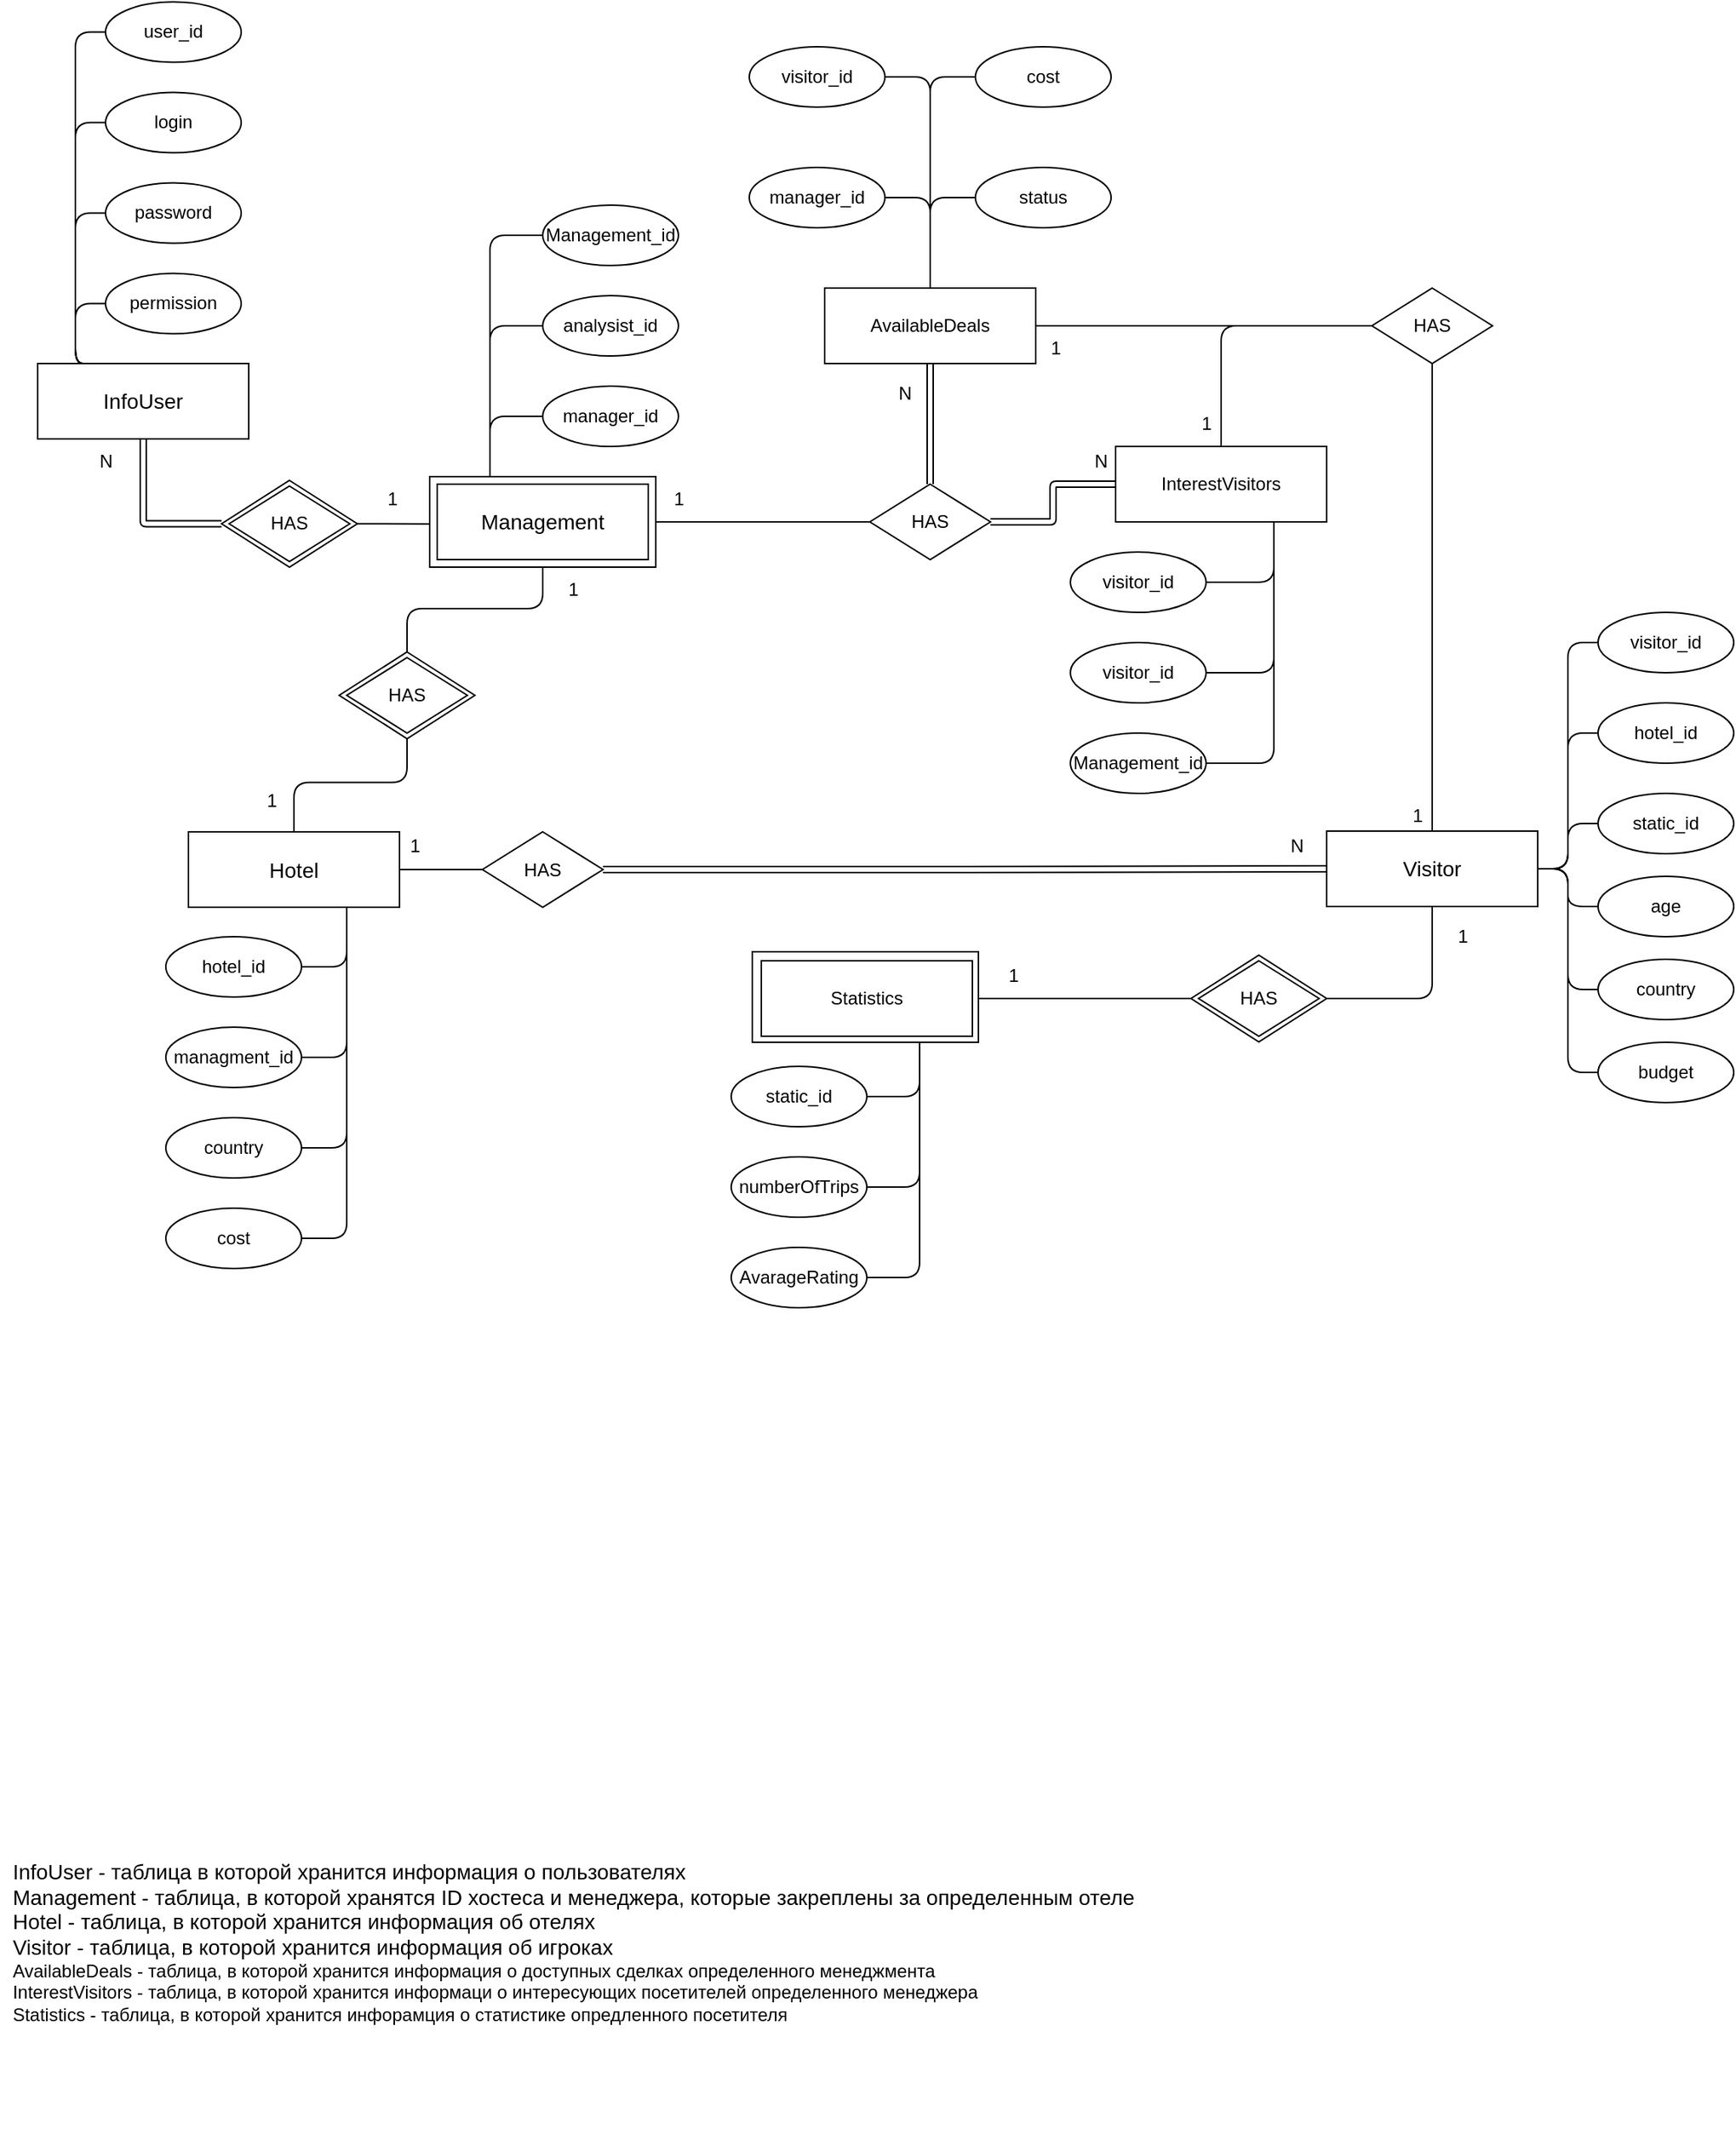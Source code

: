 <mxfile version="13.9.9" type="device" pages="2"><diagram id="fz-oOTsts4ImPs4ggeBc" name="er"><mxGraphModel dx="425" dy="853" grid="0" gridSize="10" guides="1" tooltips="1" connect="1" arrows="1" fold="1" page="1" pageScale="1" pageWidth="1654" pageHeight="2336" math="0" shadow="0"><root><mxCell id="32mgtqYzOVRt3igzdHTq-0"/><mxCell id="32mgtqYzOVRt3igzdHTq-1" parent="32mgtqYzOVRt3igzdHTq-0"/><mxCell id="32mgtqYzOVRt3igzdHTq-15" style="edgeStyle=orthogonalEdgeStyle;orthogonalLoop=1;jettySize=auto;html=1;exitX=0.25;exitY=0;exitDx=0;exitDy=0;entryX=0;entryY=0.5;entryDx=0;entryDy=0;endArrow=none;endFill=0;" parent="32mgtqYzOVRt3igzdHTq-1" source="32mgtqYzOVRt3igzdHTq-2" target="32mgtqYzOVRt3igzdHTq-11" edge="1"><mxGeometry relative="1" as="geometry"><Array as="points"><mxPoint x="140" y="250.25"/><mxPoint x="140" y="30.25"/></Array></mxGeometry></mxCell><mxCell id="32mgtqYzOVRt3igzdHTq-16" style="edgeStyle=orthogonalEdgeStyle;orthogonalLoop=1;jettySize=auto;html=1;exitX=0.25;exitY=0;exitDx=0;exitDy=0;entryX=0;entryY=0.5;entryDx=0;entryDy=0;endArrow=none;endFill=0;" parent="32mgtqYzOVRt3igzdHTq-1" source="32mgtqYzOVRt3igzdHTq-2" target="32mgtqYzOVRt3igzdHTq-12" edge="1"><mxGeometry relative="1" as="geometry"><Array as="points"><mxPoint x="140" y="250.25"/><mxPoint x="140" y="90.25"/></Array></mxGeometry></mxCell><mxCell id="32mgtqYzOVRt3igzdHTq-17" style="edgeStyle=orthogonalEdgeStyle;orthogonalLoop=1;jettySize=auto;html=1;exitX=0.25;exitY=0;exitDx=0;exitDy=0;entryX=0;entryY=0.5;entryDx=0;entryDy=0;endArrow=none;endFill=0;" parent="32mgtqYzOVRt3igzdHTq-1" source="32mgtqYzOVRt3igzdHTq-2" target="32mgtqYzOVRt3igzdHTq-14" edge="1"><mxGeometry relative="1" as="geometry"><Array as="points"><mxPoint x="140" y="250.25"/><mxPoint x="140" y="150.25"/></Array></mxGeometry></mxCell><mxCell id="32mgtqYzOVRt3igzdHTq-18" style="edgeStyle=orthogonalEdgeStyle;orthogonalLoop=1;jettySize=auto;html=1;exitX=0.25;exitY=0;exitDx=0;exitDy=0;entryX=0;entryY=0.5;entryDx=0;entryDy=0;endArrow=none;endFill=0;" parent="32mgtqYzOVRt3igzdHTq-1" source="32mgtqYzOVRt3igzdHTq-2" target="32mgtqYzOVRt3igzdHTq-13" edge="1"><mxGeometry relative="1" as="geometry"><Array as="points"><mxPoint x="140" y="250.25"/><mxPoint x="140" y="210.25"/></Array></mxGeometry></mxCell><mxCell id="32mgtqYzOVRt3igzdHTq-2" value="&lt;font style=&quot;font-size: 14px&quot;&gt;InfoUser&lt;/font&gt;" style="whiteSpace=wrap;html=1;" parent="32mgtqYzOVRt3igzdHTq-1" vertex="1"><mxGeometry x="115" y="250" width="140" height="50" as="geometry"/></mxCell><mxCell id="32mgtqYzOVRt3igzdHTq-37" style="edgeStyle=orthogonalEdgeStyle;orthogonalLoop=1;jettySize=auto;html=1;exitX=0.25;exitY=0;exitDx=0;exitDy=0;entryX=0;entryY=0.5;entryDx=0;entryDy=0;endArrow=none;endFill=0;" parent="32mgtqYzOVRt3igzdHTq-1" source="32mgtqYzOVRt3igzdHTq-4" target="32mgtqYzOVRt3igzdHTq-19" edge="1"><mxGeometry relative="1" as="geometry"/></mxCell><mxCell id="32mgtqYzOVRt3igzdHTq-38" style="edgeStyle=orthogonalEdgeStyle;orthogonalLoop=1;jettySize=auto;html=1;exitX=0.25;exitY=0;exitDx=0;exitDy=0;entryX=0;entryY=0.5;entryDx=0;entryDy=0;endArrow=none;endFill=0;" parent="32mgtqYzOVRt3igzdHTq-1" source="32mgtqYzOVRt3igzdHTq-4" target="32mgtqYzOVRt3igzdHTq-20" edge="1"><mxGeometry relative="1" as="geometry"/></mxCell><mxCell id="32mgtqYzOVRt3igzdHTq-39" style="edgeStyle=orthogonalEdgeStyle;orthogonalLoop=1;jettySize=auto;html=1;exitX=0.25;exitY=0;exitDx=0;exitDy=0;entryX=0;entryY=0.5;entryDx=0;entryDy=0;endArrow=none;endFill=0;" parent="32mgtqYzOVRt3igzdHTq-1" source="32mgtqYzOVRt3igzdHTq-4" target="32mgtqYzOVRt3igzdHTq-21" edge="1"><mxGeometry relative="1" as="geometry"/></mxCell><mxCell id="32mgtqYzOVRt3igzdHTq-79" style="edgeStyle=orthogonalEdgeStyle;orthogonalLoop=1;jettySize=auto;html=1;exitX=1;exitY=0.5;exitDx=0;exitDy=0;entryX=0;entryY=0.5;entryDx=0;entryDy=0;endArrow=none;endFill=0;" parent="32mgtqYzOVRt3igzdHTq-1" source="32mgtqYzOVRt3igzdHTq-4" target="32mgtqYzOVRt3igzdHTq-75" edge="1"><mxGeometry relative="1" as="geometry"/></mxCell><mxCell id="32mgtqYzOVRt3igzdHTq-85" style="edgeStyle=orthogonalEdgeStyle;orthogonalLoop=1;jettySize=auto;html=1;exitX=0.5;exitY=1;exitDx=0;exitDy=0;entryX=0.5;entryY=0;entryDx=0;entryDy=0;endArrow=none;endFill=0;" parent="32mgtqYzOVRt3igzdHTq-1" source="32mgtqYzOVRt3igzdHTq-4" target="32mgtqYzOVRt3igzdHTq-67" edge="1"><mxGeometry relative="1" as="geometry"/></mxCell><mxCell id="32mgtqYzOVRt3igzdHTq-44" style="edgeStyle=orthogonalEdgeStyle;orthogonalLoop=1;jettySize=auto;html=1;exitX=0.75;exitY=1;exitDx=0;exitDy=0;entryX=1;entryY=0.5;entryDx=0;entryDy=0;endArrow=none;endFill=0;" parent="32mgtqYzOVRt3igzdHTq-1" source="32mgtqYzOVRt3igzdHTq-5" target="32mgtqYzOVRt3igzdHTq-40" edge="1"><mxGeometry relative="1" as="geometry"/></mxCell><mxCell id="32mgtqYzOVRt3igzdHTq-45" style="edgeStyle=orthogonalEdgeStyle;orthogonalLoop=1;jettySize=auto;html=1;exitX=0.75;exitY=1;exitDx=0;exitDy=0;entryX=1;entryY=0.5;entryDx=0;entryDy=0;endArrow=none;endFill=0;" parent="32mgtqYzOVRt3igzdHTq-1" source="32mgtqYzOVRt3igzdHTq-5" target="32mgtqYzOVRt3igzdHTq-43" edge="1"><mxGeometry relative="1" as="geometry"/></mxCell><mxCell id="32mgtqYzOVRt3igzdHTq-46" style="edgeStyle=orthogonalEdgeStyle;orthogonalLoop=1;jettySize=auto;html=1;exitX=0.75;exitY=1;exitDx=0;exitDy=0;entryX=1;entryY=0.5;entryDx=0;entryDy=0;endArrow=none;endFill=0;" parent="32mgtqYzOVRt3igzdHTq-1" source="32mgtqYzOVRt3igzdHTq-5" target="32mgtqYzOVRt3igzdHTq-42" edge="1"><mxGeometry relative="1" as="geometry"/></mxCell><mxCell id="32mgtqYzOVRt3igzdHTq-47" style="edgeStyle=orthogonalEdgeStyle;orthogonalLoop=1;jettySize=auto;html=1;exitX=0.75;exitY=1;exitDx=0;exitDy=0;entryX=1;entryY=0.5;entryDx=0;entryDy=0;endArrow=none;endFill=0;" parent="32mgtqYzOVRt3igzdHTq-1" source="32mgtqYzOVRt3igzdHTq-5" target="32mgtqYzOVRt3igzdHTq-41" edge="1"><mxGeometry relative="1" as="geometry"/></mxCell><mxCell id="32mgtqYzOVRt3igzdHTq-87" style="edgeStyle=orthogonalEdgeStyle;orthogonalLoop=1;jettySize=auto;html=1;exitX=1;exitY=0.5;exitDx=0;exitDy=0;entryX=0;entryY=0.5;entryDx=0;entryDy=0;endArrow=none;endFill=0;" parent="32mgtqYzOVRt3igzdHTq-1" source="32mgtqYzOVRt3igzdHTq-5" target="32mgtqYzOVRt3igzdHTq-68" edge="1"><mxGeometry relative="1" as="geometry"/></mxCell><mxCell id="32mgtqYzOVRt3igzdHTq-5" value="&lt;span style=&quot;font-size: 14px&quot;&gt;Hotel&lt;br&gt;&lt;/span&gt;" style="whiteSpace=wrap;html=1;" parent="32mgtqYzOVRt3igzdHTq-1" vertex="1"><mxGeometry x="215" y="560.5" width="140" height="50" as="geometry"/></mxCell><mxCell id="32mgtqYzOVRt3igzdHTq-58" style="edgeStyle=orthogonalEdgeStyle;orthogonalLoop=1;jettySize=auto;html=1;exitX=1;exitY=0.5;exitDx=0;exitDy=0;entryX=0;entryY=0.5;entryDx=0;entryDy=0;endArrow=none;endFill=0;" parent="32mgtqYzOVRt3igzdHTq-1" source="32mgtqYzOVRt3igzdHTq-6" target="32mgtqYzOVRt3igzdHTq-52" edge="1"><mxGeometry relative="1" as="geometry"/></mxCell><mxCell id="32mgtqYzOVRt3igzdHTq-60" style="edgeStyle=orthogonalEdgeStyle;orthogonalLoop=1;jettySize=auto;html=1;exitX=1;exitY=0.5;exitDx=0;exitDy=0;entryX=0;entryY=0.5;entryDx=0;entryDy=0;endArrow=none;endFill=0;" parent="32mgtqYzOVRt3igzdHTq-1" source="32mgtqYzOVRt3igzdHTq-6" target="32mgtqYzOVRt3igzdHTq-57" edge="1"><mxGeometry relative="1" as="geometry"/></mxCell><mxCell id="32mgtqYzOVRt3igzdHTq-61" style="edgeStyle=orthogonalEdgeStyle;orthogonalLoop=1;jettySize=auto;html=1;exitX=1;exitY=0.5;exitDx=0;exitDy=0;entryX=0;entryY=0.5;entryDx=0;entryDy=0;endArrow=none;endFill=0;" parent="32mgtqYzOVRt3igzdHTq-1" source="32mgtqYzOVRt3igzdHTq-6" target="32mgtqYzOVRt3igzdHTq-56" edge="1"><mxGeometry relative="1" as="geometry"/></mxCell><mxCell id="32mgtqYzOVRt3igzdHTq-62" style="edgeStyle=orthogonalEdgeStyle;orthogonalLoop=1;jettySize=auto;html=1;exitX=1;exitY=0.5;exitDx=0;exitDy=0;entryX=0;entryY=0.5;entryDx=0;entryDy=0;endArrow=none;endFill=0;" parent="32mgtqYzOVRt3igzdHTq-1" source="32mgtqYzOVRt3igzdHTq-6" target="32mgtqYzOVRt3igzdHTq-55" edge="1"><mxGeometry relative="1" as="geometry"/></mxCell><mxCell id="32mgtqYzOVRt3igzdHTq-63" style="edgeStyle=orthogonalEdgeStyle;orthogonalLoop=1;jettySize=auto;html=1;exitX=1;exitY=0.5;exitDx=0;exitDy=0;entryX=0;entryY=0.5;entryDx=0;entryDy=0;endArrow=none;endFill=0;" parent="32mgtqYzOVRt3igzdHTq-1" source="32mgtqYzOVRt3igzdHTq-6" target="32mgtqYzOVRt3igzdHTq-54" edge="1"><mxGeometry relative="1" as="geometry"/></mxCell><mxCell id="32mgtqYzOVRt3igzdHTq-64" style="edgeStyle=orthogonalEdgeStyle;orthogonalLoop=1;jettySize=auto;html=1;exitX=1;exitY=0.5;exitDx=0;exitDy=0;entryX=0;entryY=0.5;entryDx=0;entryDy=0;endArrow=none;endFill=0;" parent="32mgtqYzOVRt3igzdHTq-1" source="32mgtqYzOVRt3igzdHTq-6" target="32mgtqYzOVRt3igzdHTq-53" edge="1"><mxGeometry relative="1" as="geometry"/></mxCell><mxCell id="32mgtqYzOVRt3igzdHTq-6" value="&lt;span style=&quot;font-size: 14px&quot;&gt;Visitor&lt;/span&gt;" style="whiteSpace=wrap;html=1;" parent="32mgtqYzOVRt3igzdHTq-1" vertex="1"><mxGeometry x="970" y="560" width="140" height="50" as="geometry"/></mxCell><mxCell id="32mgtqYzOVRt3igzdHTq-26" style="edgeStyle=orthogonalEdgeStyle;orthogonalLoop=1;jettySize=auto;html=1;exitX=0.5;exitY=0;exitDx=0;exitDy=0;entryX=0;entryY=0.5;entryDx=0;entryDy=0;endArrow=none;endFill=0;" parent="32mgtqYzOVRt3igzdHTq-1" source="32mgtqYzOVRt3igzdHTq-7" target="32mgtqYzOVRt3igzdHTq-22" edge="1"><mxGeometry relative="1" as="geometry"/></mxCell><mxCell id="32mgtqYzOVRt3igzdHTq-27" style="edgeStyle=orthogonalEdgeStyle;orthogonalLoop=1;jettySize=auto;html=1;exitX=0.5;exitY=0;exitDx=0;exitDy=0;entryX=1;entryY=0.5;entryDx=0;entryDy=0;endArrow=none;endFill=0;" parent="32mgtqYzOVRt3igzdHTq-1" source="32mgtqYzOVRt3igzdHTq-7" target="32mgtqYzOVRt3igzdHTq-23" edge="1"><mxGeometry relative="1" as="geometry"/></mxCell><mxCell id="32mgtqYzOVRt3igzdHTq-28" style="edgeStyle=orthogonalEdgeStyle;orthogonalLoop=1;jettySize=auto;html=1;exitX=0.5;exitY=0;exitDx=0;exitDy=0;entryX=0;entryY=0.5;entryDx=0;entryDy=0;endArrow=none;endFill=0;" parent="32mgtqYzOVRt3igzdHTq-1" source="32mgtqYzOVRt3igzdHTq-7" target="32mgtqYzOVRt3igzdHTq-25" edge="1"><mxGeometry relative="1" as="geometry"/></mxCell><mxCell id="32mgtqYzOVRt3igzdHTq-29" style="edgeStyle=orthogonalEdgeStyle;orthogonalLoop=1;jettySize=auto;html=1;exitX=0.5;exitY=0;exitDx=0;exitDy=0;entryX=1;entryY=0.5;entryDx=0;entryDy=0;endArrow=none;endFill=0;" parent="32mgtqYzOVRt3igzdHTq-1" source="32mgtqYzOVRt3igzdHTq-7" target="32mgtqYzOVRt3igzdHTq-24" edge="1"><mxGeometry relative="1" as="geometry"/></mxCell><mxCell id="32mgtqYzOVRt3igzdHTq-93" style="edgeStyle=orthogonalEdgeStyle;orthogonalLoop=1;jettySize=auto;html=1;exitX=1;exitY=0.5;exitDx=0;exitDy=0;endArrow=none;endFill=0;" parent="32mgtqYzOVRt3igzdHTq-1" source="32mgtqYzOVRt3igzdHTq-7" target="32mgtqYzOVRt3igzdHTq-74" edge="1"><mxGeometry relative="1" as="geometry"/></mxCell><mxCell id="32mgtqYzOVRt3igzdHTq-7" value="AvailableDeals" style="whiteSpace=wrap;html=1;" parent="32mgtqYzOVRt3igzdHTq-1" vertex="1"><mxGeometry x="637" y="200" width="140" height="50" as="geometry"/></mxCell><mxCell id="32mgtqYzOVRt3igzdHTq-34" style="edgeStyle=orthogonalEdgeStyle;orthogonalLoop=1;jettySize=auto;html=1;exitX=0.75;exitY=1;exitDx=0;exitDy=0;entryX=1;entryY=0.5;entryDx=0;entryDy=0;endArrow=none;endFill=0;" parent="32mgtqYzOVRt3igzdHTq-1" source="32mgtqYzOVRt3igzdHTq-8" target="32mgtqYzOVRt3igzdHTq-30" edge="1"><mxGeometry relative="1" as="geometry"/></mxCell><mxCell id="32mgtqYzOVRt3igzdHTq-35" style="edgeStyle=orthogonalEdgeStyle;orthogonalLoop=1;jettySize=auto;html=1;exitX=0.75;exitY=1;exitDx=0;exitDy=0;entryX=1;entryY=0.5;entryDx=0;entryDy=0;endArrow=none;endFill=0;" parent="32mgtqYzOVRt3igzdHTq-1" source="32mgtqYzOVRt3igzdHTq-8" target="32mgtqYzOVRt3igzdHTq-31" edge="1"><mxGeometry relative="1" as="geometry"/></mxCell><mxCell id="32mgtqYzOVRt3igzdHTq-36" style="edgeStyle=orthogonalEdgeStyle;orthogonalLoop=1;jettySize=auto;html=1;exitX=0.75;exitY=1;exitDx=0;exitDy=0;entryX=1;entryY=0.5;entryDx=0;entryDy=0;endArrow=none;endFill=0;" parent="32mgtqYzOVRt3igzdHTq-1" source="32mgtqYzOVRt3igzdHTq-8" target="32mgtqYzOVRt3igzdHTq-33" edge="1"><mxGeometry relative="1" as="geometry"/></mxCell><mxCell id="32mgtqYzOVRt3igzdHTq-8" value="InterestVisitors" style="whiteSpace=wrap;html=1;" parent="32mgtqYzOVRt3igzdHTq-1" vertex="1"><mxGeometry x="830" y="305" width="140" height="50" as="geometry"/></mxCell><mxCell id="32mgtqYzOVRt3igzdHTq-70" style="edgeStyle=orthogonalEdgeStyle;orthogonalLoop=1;jettySize=auto;html=1;exitX=0.75;exitY=1;exitDx=0;exitDy=0;entryX=1;entryY=0.5;entryDx=0;entryDy=0;endArrow=none;endFill=0;" parent="32mgtqYzOVRt3igzdHTq-1" source="32mgtqYzOVRt3igzdHTq-9" target="32mgtqYzOVRt3igzdHTq-48" edge="1"><mxGeometry relative="1" as="geometry"/></mxCell><mxCell id="32mgtqYzOVRt3igzdHTq-71" style="edgeStyle=orthogonalEdgeStyle;orthogonalLoop=1;jettySize=auto;html=1;exitX=0.75;exitY=1;exitDx=0;exitDy=0;entryX=1;entryY=0.5;entryDx=0;entryDy=0;endArrow=none;endFill=0;" parent="32mgtqYzOVRt3igzdHTq-1" source="32mgtqYzOVRt3igzdHTq-9" target="32mgtqYzOVRt3igzdHTq-50" edge="1"><mxGeometry relative="1" as="geometry"/></mxCell><mxCell id="32mgtqYzOVRt3igzdHTq-72" style="edgeStyle=orthogonalEdgeStyle;orthogonalLoop=1;jettySize=auto;html=1;exitX=0.75;exitY=1;exitDx=0;exitDy=0;entryX=1;entryY=0.5;entryDx=0;entryDy=0;endArrow=none;endFill=0;" parent="32mgtqYzOVRt3igzdHTq-1" source="32mgtqYzOVRt3igzdHTq-9" target="32mgtqYzOVRt3igzdHTq-49" edge="1"><mxGeometry relative="1" as="geometry"/></mxCell><mxCell id="32mgtqYzOVRt3igzdHTq-90" style="edgeStyle=orthogonalEdgeStyle;orthogonalLoop=1;jettySize=auto;html=1;exitX=1;exitY=0.5;exitDx=0;exitDy=0;entryX=0;entryY=0.5;entryDx=0;entryDy=0;endArrow=none;endFill=0;" parent="32mgtqYzOVRt3igzdHTq-1" source="32mgtqYzOVRt3igzdHTq-9" target="32mgtqYzOVRt3igzdHTq-73" edge="1"><mxGeometry relative="1" as="geometry"/></mxCell><mxCell id="32mgtqYzOVRt3igzdHTq-10" value="&lt;div style=&quot;text-align: left&quot;&gt;&lt;span style=&quot;font-size: 14px&quot;&gt;InfoUser - таблица в которой хранится информация о пользователях&lt;/span&gt;&lt;/div&gt;&lt;span style=&quot;font-size: 14px&quot;&gt;&lt;div style=&quot;text-align: left&quot;&gt;&lt;span&gt;Management - таблица, в которой хранятся ID хостеса и менеджера, которые закреплены за определенным отеле&lt;/span&gt;&lt;/div&gt;&lt;/span&gt;&lt;span style=&quot;font-size: 14px&quot;&gt;&lt;div style=&quot;text-align: left&quot;&gt;&lt;span&gt;Hotel - таблица, в которой хранится информация об отелях&lt;/span&gt;&lt;/div&gt;&lt;/span&gt;&lt;span style=&quot;font-size: 14px&quot;&gt;&lt;div style=&quot;text-align: left&quot;&gt;&lt;span&gt;Visitor - таблица, в которой хранится информация об игроках&lt;/span&gt;&lt;/div&gt;&lt;/span&gt;&lt;span&gt;&lt;div style=&quot;text-align: left&quot;&gt;&lt;span&gt;AvailableDeals - таблица, в которой хранится информация о доступных сделках определенного менеджмента&lt;/span&gt;&lt;/div&gt;&lt;/span&gt;&lt;span&gt;&lt;div style=&quot;text-align: left&quot;&gt;&lt;span&gt;InterestVisitors - таблица, в которой хранится информаци о интересующих посетителей определенного менеджера&lt;/span&gt;&lt;/div&gt;&lt;/span&gt;&lt;span&gt;&lt;div style=&quot;text-align: left&quot;&gt;&lt;span&gt;Statistics - таблица, в которой хранится инфорамция о статистике опредленного посетителя&lt;/span&gt;&lt;/div&gt;&lt;/span&gt;&lt;span style=&quot;font-size: 14px&quot;&gt;&lt;br&gt;&lt;br&gt;&lt;br&gt;&lt;br&gt;&lt;/span&gt;" style="text;html=1;align=center;verticalAlign=middle;resizable=0;points=[];autosize=1;" parent="32mgtqYzOVRt3igzdHTq-1" vertex="1"><mxGeometry x="90" y="1250" width="760" height="160" as="geometry"/></mxCell><mxCell id="32mgtqYzOVRt3igzdHTq-11" value="user_id" style="ellipse;whiteSpace=wrap;html=1;" parent="32mgtqYzOVRt3igzdHTq-1" vertex="1"><mxGeometry x="160" y="10.25" width="90" height="40" as="geometry"/></mxCell><mxCell id="32mgtqYzOVRt3igzdHTq-12" value="login" style="ellipse;whiteSpace=wrap;html=1;" parent="32mgtqYzOVRt3igzdHTq-1" vertex="1"><mxGeometry x="160" y="70.25" width="90" height="40" as="geometry"/></mxCell><mxCell id="32mgtqYzOVRt3igzdHTq-13" value="permission" style="ellipse;whiteSpace=wrap;html=1;" parent="32mgtqYzOVRt3igzdHTq-1" vertex="1"><mxGeometry x="160" y="190.25" width="90" height="40" as="geometry"/></mxCell><mxCell id="32mgtqYzOVRt3igzdHTq-14" value="password" style="ellipse;whiteSpace=wrap;html=1;" parent="32mgtqYzOVRt3igzdHTq-1" vertex="1"><mxGeometry x="160" y="130.25" width="90" height="40" as="geometry"/></mxCell><mxCell id="32mgtqYzOVRt3igzdHTq-19" value="&lt;font style=&quot;font-size: 12px&quot;&gt;Management_id&lt;/font&gt;" style="ellipse;whiteSpace=wrap;html=1;" parent="32mgtqYzOVRt3igzdHTq-1" vertex="1"><mxGeometry x="450" y="145" width="90" height="40" as="geometry"/></mxCell><mxCell id="32mgtqYzOVRt3igzdHTq-20" value="analysist_id" style="ellipse;whiteSpace=wrap;html=1;" parent="32mgtqYzOVRt3igzdHTq-1" vertex="1"><mxGeometry x="450" y="205" width="90" height="40" as="geometry"/></mxCell><mxCell id="32mgtqYzOVRt3igzdHTq-21" value="manager_id" style="ellipse;whiteSpace=wrap;html=1;" parent="32mgtqYzOVRt3igzdHTq-1" vertex="1"><mxGeometry x="450" y="265" width="90" height="40" as="geometry"/></mxCell><mxCell id="32mgtqYzOVRt3igzdHTq-22" value="&lt;font style=&quot;font-size: 12px&quot;&gt;cost&lt;/font&gt;" style="ellipse;whiteSpace=wrap;html=1;" parent="32mgtqYzOVRt3igzdHTq-1" vertex="1"><mxGeometry x="737" y="40" width="90" height="40" as="geometry"/></mxCell><mxCell id="32mgtqYzOVRt3igzdHTq-23" value="&lt;font style=&quot;font-size: 12px&quot;&gt;visitor_id&lt;/font&gt;" style="ellipse;whiteSpace=wrap;html=1;" parent="32mgtqYzOVRt3igzdHTq-1" vertex="1"><mxGeometry x="587" y="40" width="90" height="40" as="geometry"/></mxCell><mxCell id="32mgtqYzOVRt3igzdHTq-24" value="&lt;font style=&quot;font-size: 12px&quot;&gt;manager_id&lt;/font&gt;" style="ellipse;whiteSpace=wrap;html=1;" parent="32mgtqYzOVRt3igzdHTq-1" vertex="1"><mxGeometry x="587" y="120" width="90" height="40" as="geometry"/></mxCell><mxCell id="32mgtqYzOVRt3igzdHTq-25" value="&lt;font style=&quot;font-size: 12px&quot;&gt;status&lt;/font&gt;" style="ellipse;whiteSpace=wrap;html=1;" parent="32mgtqYzOVRt3igzdHTq-1" vertex="1"><mxGeometry x="737" y="120" width="90" height="40" as="geometry"/></mxCell><mxCell id="32mgtqYzOVRt3igzdHTq-30" value="&lt;font style=&quot;font-size: 12px&quot;&gt;visitor_id&lt;/font&gt;" style="ellipse;whiteSpace=wrap;html=1;" parent="32mgtqYzOVRt3igzdHTq-1" vertex="1"><mxGeometry x="800" y="375" width="90" height="40" as="geometry"/></mxCell><mxCell id="32mgtqYzOVRt3igzdHTq-31" value="&lt;font style=&quot;font-size: 12px&quot;&gt;visitor_id&lt;/font&gt;" style="ellipse;whiteSpace=wrap;html=1;" parent="32mgtqYzOVRt3igzdHTq-1" vertex="1"><mxGeometry x="800" y="435" width="90" height="40" as="geometry"/></mxCell><mxCell id="32mgtqYzOVRt3igzdHTq-33" value="&lt;font style=&quot;font-size: 12px&quot;&gt;Management_id&lt;/font&gt;" style="ellipse;whiteSpace=wrap;html=1;" parent="32mgtqYzOVRt3igzdHTq-1" vertex="1"><mxGeometry x="800" y="495" width="90" height="40" as="geometry"/></mxCell><mxCell id="32mgtqYzOVRt3igzdHTq-40" value="&lt;font style=&quot;font-size: 12px&quot;&gt;hotel_id&lt;/font&gt;" style="ellipse;whiteSpace=wrap;html=1;" parent="32mgtqYzOVRt3igzdHTq-1" vertex="1"><mxGeometry x="200" y="630" width="90" height="40" as="geometry"/></mxCell><mxCell id="32mgtqYzOVRt3igzdHTq-41" value="&lt;font style=&quot;font-size: 12px&quot;&gt;managment_id&lt;/font&gt;" style="ellipse;whiteSpace=wrap;html=1;" parent="32mgtqYzOVRt3igzdHTq-1" vertex="1"><mxGeometry x="200" y="690" width="90" height="40" as="geometry"/></mxCell><mxCell id="32mgtqYzOVRt3igzdHTq-42" value="&lt;font style=&quot;font-size: 12px&quot;&gt;country&lt;/font&gt;" style="ellipse;whiteSpace=wrap;html=1;" parent="32mgtqYzOVRt3igzdHTq-1" vertex="1"><mxGeometry x="200" y="750" width="90" height="40" as="geometry"/></mxCell><mxCell id="32mgtqYzOVRt3igzdHTq-43" value="cost" style="ellipse;whiteSpace=wrap;html=1;" parent="32mgtqYzOVRt3igzdHTq-1" vertex="1"><mxGeometry x="200" y="810" width="90" height="40" as="geometry"/></mxCell><mxCell id="32mgtqYzOVRt3igzdHTq-48" value="&lt;font style=&quot;font-size: 12px&quot;&gt;static_id&lt;/font&gt;" style="ellipse;whiteSpace=wrap;html=1;" parent="32mgtqYzOVRt3igzdHTq-1" vertex="1"><mxGeometry x="575" y="716" width="90" height="40" as="geometry"/></mxCell><mxCell id="32mgtqYzOVRt3igzdHTq-49" value="&lt;font style=&quot;font-size: 12px&quot;&gt;numberOfTrips&lt;/font&gt;" style="ellipse;whiteSpace=wrap;html=1;" parent="32mgtqYzOVRt3igzdHTq-1" vertex="1"><mxGeometry x="575" y="776" width="90" height="40" as="geometry"/></mxCell><mxCell id="32mgtqYzOVRt3igzdHTq-50" value="&lt;font style=&quot;font-size: 12px&quot;&gt;AvarageRating&lt;/font&gt;" style="ellipse;whiteSpace=wrap;html=1;" parent="32mgtqYzOVRt3igzdHTq-1" vertex="1"><mxGeometry x="575" y="836" width="90" height="40" as="geometry"/></mxCell><mxCell id="32mgtqYzOVRt3igzdHTq-52" value="&lt;font style=&quot;font-size: 12px&quot;&gt;visitor_id&lt;/font&gt;" style="ellipse;whiteSpace=wrap;html=1;" parent="32mgtqYzOVRt3igzdHTq-1" vertex="1"><mxGeometry x="1150" y="415" width="90" height="40" as="geometry"/></mxCell><mxCell id="32mgtqYzOVRt3igzdHTq-53" value="&lt;font style=&quot;font-size: 12px&quot;&gt;hotel_id&lt;/font&gt;" style="ellipse;whiteSpace=wrap;html=1;" parent="32mgtqYzOVRt3igzdHTq-1" vertex="1"><mxGeometry x="1150" y="475" width="90" height="40" as="geometry"/></mxCell><mxCell id="32mgtqYzOVRt3igzdHTq-54" value="&lt;font style=&quot;font-size: 12px&quot;&gt;static_id&lt;/font&gt;" style="ellipse;whiteSpace=wrap;html=1;" parent="32mgtqYzOVRt3igzdHTq-1" vertex="1"><mxGeometry x="1150" y="535" width="90" height="40" as="geometry"/></mxCell><mxCell id="32mgtqYzOVRt3igzdHTq-55" value="&lt;font style=&quot;font-size: 12px&quot;&gt;age&lt;/font&gt;" style="ellipse;whiteSpace=wrap;html=1;" parent="32mgtqYzOVRt3igzdHTq-1" vertex="1"><mxGeometry x="1150" y="590" width="90" height="40" as="geometry"/></mxCell><mxCell id="32mgtqYzOVRt3igzdHTq-56" value="&lt;font style=&quot;font-size: 12px&quot;&gt;country&lt;/font&gt;" style="ellipse;whiteSpace=wrap;html=1;" parent="32mgtqYzOVRt3igzdHTq-1" vertex="1"><mxGeometry x="1150" y="645" width="90" height="40" as="geometry"/></mxCell><mxCell id="32mgtqYzOVRt3igzdHTq-57" value="&lt;font style=&quot;font-size: 12px&quot;&gt;budget&lt;/font&gt;" style="ellipse;whiteSpace=wrap;html=1;" parent="32mgtqYzOVRt3igzdHTq-1" vertex="1"><mxGeometry x="1150" y="700" width="90" height="40" as="geometry"/></mxCell><mxCell id="32mgtqYzOVRt3igzdHTq-86" style="edgeStyle=orthogonalEdgeStyle;orthogonalLoop=1;jettySize=auto;html=1;exitX=0.5;exitY=1;exitDx=0;exitDy=0;endArrow=none;endFill=0;" parent="32mgtqYzOVRt3igzdHTq-1" source="32mgtqYzOVRt3igzdHTq-67" target="32mgtqYzOVRt3igzdHTq-5" edge="1"><mxGeometry relative="1" as="geometry"/></mxCell><mxCell id="jwqj870nIeEOa5n0klMa-11" style="edgeStyle=orthogonalEdgeStyle;shape=link;orthogonalLoop=1;jettySize=auto;html=1;exitX=1;exitY=0.5;exitDx=0;exitDy=0;entryX=0;entryY=0.5;entryDx=0;entryDy=0;startArrow=none;startFill=0;endArrow=none;endFill=0;" edge="1" parent="32mgtqYzOVRt3igzdHTq-1" source="32mgtqYzOVRt3igzdHTq-68" target="32mgtqYzOVRt3igzdHTq-6"><mxGeometry relative="1" as="geometry"/></mxCell><mxCell id="32mgtqYzOVRt3igzdHTq-68" value="HAS" style="rhombus;whiteSpace=wrap;html=1;" parent="32mgtqYzOVRt3igzdHTq-1" vertex="1"><mxGeometry x="410" y="560.5" width="80" height="50" as="geometry"/></mxCell><mxCell id="32mgtqYzOVRt3igzdHTq-92" style="edgeStyle=orthogonalEdgeStyle;orthogonalLoop=1;jettySize=auto;html=1;entryX=0.5;entryY=1;entryDx=0;entryDy=0;endArrow=none;endFill=0;" parent="32mgtqYzOVRt3igzdHTq-1" source="32mgtqYzOVRt3igzdHTq-73" target="32mgtqYzOVRt3igzdHTq-6" edge="1"><mxGeometry relative="1" as="geometry"><Array as="points"><mxPoint x="1040" y="671"/></Array></mxGeometry></mxCell><mxCell id="32mgtqYzOVRt3igzdHTq-95" style="edgeStyle=orthogonalEdgeStyle;orthogonalLoop=1;jettySize=auto;html=1;exitX=0;exitY=0.5;exitDx=0;exitDy=0;entryX=0.5;entryY=0;entryDx=0;entryDy=0;endArrow=none;endFill=0;" parent="32mgtqYzOVRt3igzdHTq-1" source="32mgtqYzOVRt3igzdHTq-74" target="32mgtqYzOVRt3igzdHTq-8" edge="1"><mxGeometry relative="1" as="geometry"/></mxCell><mxCell id="32mgtqYzOVRt3igzdHTq-96" style="edgeStyle=orthogonalEdgeStyle;orthogonalLoop=1;jettySize=auto;html=1;exitX=0.5;exitY=1;exitDx=0;exitDy=0;entryX=0.5;entryY=0;entryDx=0;entryDy=0;endArrow=none;endFill=0;" parent="32mgtqYzOVRt3igzdHTq-1" source="32mgtqYzOVRt3igzdHTq-74" target="32mgtqYzOVRt3igzdHTq-6" edge="1"><mxGeometry relative="1" as="geometry"/></mxCell><mxCell id="32mgtqYzOVRt3igzdHTq-74" value="HAS" style="rhombus;whiteSpace=wrap;html=1;" parent="32mgtqYzOVRt3igzdHTq-1" vertex="1"><mxGeometry x="1000" y="200" width="80" height="50" as="geometry"/></mxCell><mxCell id="jwqj870nIeEOa5n0klMa-10" style="edgeStyle=orthogonalEdgeStyle;shape=link;orthogonalLoop=1;jettySize=auto;html=1;exitX=1;exitY=0.5;exitDx=0;exitDy=0;entryX=0;entryY=0.5;entryDx=0;entryDy=0;startArrow=none;startFill=0;endArrow=none;endFill=0;" edge="1" parent="32mgtqYzOVRt3igzdHTq-1" source="32mgtqYzOVRt3igzdHTq-75" target="32mgtqYzOVRt3igzdHTq-8"><mxGeometry relative="1" as="geometry"/></mxCell><mxCell id="jwqj870nIeEOa5n0klMa-12" style="edgeStyle=orthogonalEdgeStyle;shape=link;orthogonalLoop=1;jettySize=auto;html=1;exitX=0.5;exitY=0;exitDx=0;exitDy=0;entryX=0.5;entryY=1;entryDx=0;entryDy=0;startArrow=none;startFill=0;endArrow=none;endFill=0;" edge="1" parent="32mgtqYzOVRt3igzdHTq-1" source="32mgtqYzOVRt3igzdHTq-75" target="32mgtqYzOVRt3igzdHTq-7"><mxGeometry relative="1" as="geometry"/></mxCell><mxCell id="32mgtqYzOVRt3igzdHTq-75" value="HAS" style="rhombus;whiteSpace=wrap;html=1;" parent="32mgtqYzOVRt3igzdHTq-1" vertex="1"><mxGeometry x="667" y="330" width="80" height="50" as="geometry"/></mxCell><mxCell id="32mgtqYzOVRt3igzdHTq-103" value="N" style="text;html=1;align=center;verticalAlign=middle;resizable=0;points=[];autosize=1;" parent="32mgtqYzOVRt3igzdHTq-1" vertex="1"><mxGeometry x="150" y="305.25" width="20" height="20" as="geometry"/></mxCell><mxCell id="32mgtqYzOVRt3igzdHTq-104" value="N" style="text;html=1;align=center;verticalAlign=middle;resizable=0;points=[];autosize=1;" parent="32mgtqYzOVRt3igzdHTq-1" vertex="1"><mxGeometry x="680" y="260" width="20" height="20" as="geometry"/></mxCell><mxCell id="32mgtqYzOVRt3igzdHTq-105" value="N" style="text;html=1;align=center;verticalAlign=middle;resizable=0;points=[];autosize=1;" parent="32mgtqYzOVRt3igzdHTq-1" vertex="1"><mxGeometry x="810" y="305.25" width="20" height="20" as="geometry"/></mxCell><mxCell id="32mgtqYzOVRt3igzdHTq-106" value="N" style="text;html=1;align=center;verticalAlign=middle;resizable=0;points=[];autosize=1;" parent="32mgtqYzOVRt3igzdHTq-1" vertex="1"><mxGeometry x="940" y="560" width="20" height="20" as="geometry"/></mxCell><mxCell id="32mgtqYzOVRt3igzdHTq-107" value="1" style="text;html=1;align=center;verticalAlign=middle;resizable=0;points=[];autosize=1;" parent="32mgtqYzOVRt3igzdHTq-1" vertex="1"><mxGeometry x="355" y="559.5" width="20" height="20" as="geometry"/></mxCell><mxCell id="32mgtqYzOVRt3igzdHTq-108" value="1" style="text;html=1;align=center;verticalAlign=middle;resizable=0;points=[];autosize=1;" parent="32mgtqYzOVRt3igzdHTq-1" vertex="1"><mxGeometry x="260" y="530" width="20" height="20" as="geometry"/></mxCell><mxCell id="32mgtqYzOVRt3igzdHTq-109" value="1" style="text;html=1;align=center;verticalAlign=middle;resizable=0;points=[];autosize=1;" parent="32mgtqYzOVRt3igzdHTq-1" vertex="1"><mxGeometry x="460" y="390" width="20" height="20" as="geometry"/></mxCell><mxCell id="32mgtqYzOVRt3igzdHTq-110" value="1" style="text;html=1;align=center;verticalAlign=middle;resizable=0;points=[];autosize=1;" parent="32mgtqYzOVRt3igzdHTq-1" vertex="1"><mxGeometry x="530" y="330" width="20" height="20" as="geometry"/></mxCell><mxCell id="32mgtqYzOVRt3igzdHTq-111" value="1" style="text;html=1;align=center;verticalAlign=middle;resizable=0;points=[];autosize=1;" parent="32mgtqYzOVRt3igzdHTq-1" vertex="1"><mxGeometry x="340" y="330" width="20" height="20" as="geometry"/></mxCell><mxCell id="32mgtqYzOVRt3igzdHTq-112" value="1" style="text;html=1;align=center;verticalAlign=middle;resizable=0;points=[];autosize=1;" parent="32mgtqYzOVRt3igzdHTq-1" vertex="1"><mxGeometry x="780" y="230" width="20" height="20" as="geometry"/></mxCell><mxCell id="32mgtqYzOVRt3igzdHTq-113" value="1" style="text;html=1;align=center;verticalAlign=middle;resizable=0;points=[];autosize=1;" parent="32mgtqYzOVRt3igzdHTq-1" vertex="1"><mxGeometry x="880" y="280" width="20" height="20" as="geometry"/></mxCell><mxCell id="32mgtqYzOVRt3igzdHTq-114" value="1" style="text;html=1;align=center;verticalAlign=middle;resizable=0;points=[];autosize=1;" parent="32mgtqYzOVRt3igzdHTq-1" vertex="1"><mxGeometry x="1020" y="540" width="20" height="20" as="geometry"/></mxCell><mxCell id="32mgtqYzOVRt3igzdHTq-115" value="1" style="text;html=1;align=center;verticalAlign=middle;resizable=0;points=[];autosize=1;" parent="32mgtqYzOVRt3igzdHTq-1" vertex="1"><mxGeometry x="1050" y="620" width="20" height="20" as="geometry"/></mxCell><mxCell id="32mgtqYzOVRt3igzdHTq-116" value="1" style="text;html=1;align=center;verticalAlign=middle;resizable=0;points=[];autosize=1;" parent="32mgtqYzOVRt3igzdHTq-1" vertex="1"><mxGeometry x="752" y="646" width="20" height="20" as="geometry"/></mxCell><mxCell id="jwqj870nIeEOa5n0klMa-2" value="" style="group;" vertex="1" connectable="0" parent="32mgtqYzOVRt3igzdHTq-1"><mxGeometry x="237" y="327.5" width="90" height="57.5" as="geometry"/></mxCell><mxCell id="32mgtqYzOVRt3igzdHTq-98" value="" style="rhombus;whiteSpace=wrap;html=1;" parent="jwqj870nIeEOa5n0klMa-2" vertex="1"><mxGeometry width="90" height="57.5" as="geometry"/></mxCell><mxCell id="32mgtqYzOVRt3igzdHTq-66" value="HAS" style="rhombus;whiteSpace=wrap;html=1;" parent="jwqj870nIeEOa5n0klMa-2" vertex="1"><mxGeometry x="5" y="3.75" width="80" height="50" as="geometry"/></mxCell><mxCell id="jwqj870nIeEOa5n0klMa-3" value="" style="group;" vertex="1" connectable="0" parent="32mgtqYzOVRt3igzdHTq-1"><mxGeometry x="375" y="325" width="150" height="60" as="geometry"/></mxCell><mxCell id="32mgtqYzOVRt3igzdHTq-101" value="" style="whiteSpace=wrap;html=1;" parent="jwqj870nIeEOa5n0klMa-3" vertex="1"><mxGeometry width="150" height="60" as="geometry"/></mxCell><mxCell id="32mgtqYzOVRt3igzdHTq-4" value="&lt;span style=&quot;font-size: 14px&quot;&gt;Management&lt;br&gt;&lt;/span&gt;" style="whiteSpace=wrap;html=1;" parent="jwqj870nIeEOa5n0klMa-3" vertex="1"><mxGeometry x="5" y="5" width="140" height="50" as="geometry"/></mxCell><mxCell id="jwqj870nIeEOa5n0klMa-5" style="edgeStyle=orthogonalEdgeStyle;orthogonalLoop=1;jettySize=auto;html=1;exitX=1;exitY=0.5;exitDx=0;exitDy=0;entryX=0;entryY=0.522;entryDx=0;entryDy=0;entryPerimeter=0;startArrow=none;startFill=0;endArrow=none;endFill=0;" edge="1" parent="32mgtqYzOVRt3igzdHTq-1" source="32mgtqYzOVRt3igzdHTq-98" target="32mgtqYzOVRt3igzdHTq-101"><mxGeometry relative="1" as="geometry"/></mxCell><mxCell id="jwqj870nIeEOa5n0klMa-6" value="" style="group;" vertex="1" connectable="0" parent="32mgtqYzOVRt3igzdHTq-1"><mxGeometry x="315" y="441.25" width="90" height="57.5" as="geometry"/></mxCell><mxCell id="32mgtqYzOVRt3igzdHTq-97" value="" style="rhombus;whiteSpace=wrap;html=1;" parent="jwqj870nIeEOa5n0klMa-6" vertex="1"><mxGeometry width="90" height="57.5" as="geometry"/></mxCell><mxCell id="32mgtqYzOVRt3igzdHTq-67" value="HAS" style="rhombus;whiteSpace=wrap;html=1;" parent="jwqj870nIeEOa5n0klMa-6" vertex="1"><mxGeometry x="5" y="3.75" width="80" height="50" as="geometry"/></mxCell><mxCell id="jwqj870nIeEOa5n0klMa-7" value="" style="group;" vertex="1" connectable="0" parent="32mgtqYzOVRt3igzdHTq-1"><mxGeometry x="589" y="640" width="150" height="60" as="geometry"/></mxCell><mxCell id="32mgtqYzOVRt3igzdHTq-102" value="" style="whiteSpace=wrap;html=1;" parent="jwqj870nIeEOa5n0klMa-7" vertex="1"><mxGeometry width="150" height="60" as="geometry"/></mxCell><mxCell id="32mgtqYzOVRt3igzdHTq-9" value="Statistics" style="whiteSpace=wrap;html=1;" parent="jwqj870nIeEOa5n0klMa-7" vertex="1"><mxGeometry x="6" y="6" width="140" height="50" as="geometry"/></mxCell><mxCell id="jwqj870nIeEOa5n0klMa-8" value="" style="group;" vertex="1" connectable="0" parent="32mgtqYzOVRt3igzdHTq-1"><mxGeometry x="880" y="642.25" width="90" height="57.5" as="geometry"/></mxCell><mxCell id="32mgtqYzOVRt3igzdHTq-99" value="" style="rhombus;whiteSpace=wrap;html=1;" parent="jwqj870nIeEOa5n0klMa-8" vertex="1"><mxGeometry width="90" height="57.5" as="geometry"/></mxCell><mxCell id="32mgtqYzOVRt3igzdHTq-73" value="HAS" style="rhombus;whiteSpace=wrap;html=1;" parent="jwqj870nIeEOa5n0klMa-8" vertex="1"><mxGeometry x="5" y="3.75" width="80" height="50" as="geometry"/></mxCell><mxCell id="jwqj870nIeEOa5n0klMa-9" style="edgeStyle=orthogonalEdgeStyle;orthogonalLoop=1;jettySize=auto;html=1;exitX=0;exitY=0.5;exitDx=0;exitDy=0;entryX=0.5;entryY=1;entryDx=0;entryDy=0;startArrow=none;startFill=0;endArrow=none;endFill=0;shape=link;" edge="1" parent="32mgtqYzOVRt3igzdHTq-1" source="32mgtqYzOVRt3igzdHTq-98" target="32mgtqYzOVRt3igzdHTq-2"><mxGeometry relative="1" as="geometry"/></mxCell></root></mxGraphModel></diagram><diagram id="WZSt_Ceqb3nWYXO_rA8P" name="Верхнеуровневое разбиение на компоненты"><mxGraphModel dx="425" dy="853" grid="1" gridSize="10" guides="1" tooltips="1" connect="1" arrows="1" fold="1" page="1" pageScale="1" pageWidth="1654" pageHeight="2336" math="0" shadow="0"><root><mxCell id="IfuuLgeaUPO28QcUPcqH-0"/><mxCell id="IfuuLgeaUPO28QcUPcqH-1" parent="IfuuLgeaUPO28QcUPcqH-0"/><mxCell id="D0q5uZ_kwmHh_R6cpfMB-0" value="UI" style="swimlane;html=1;startSize=20;horizontal=1;containerType=tree;newEdgeStyle={&quot;edgeStyle&quot;:&quot;elbowEdgeStyle&quot;,&quot;startArrow&quot;:&quot;none&quot;,&quot;endArrow&quot;:&quot;none&quot;};" vertex="1" parent="IfuuLgeaUPO28QcUPcqH-1"><mxGeometry x="40" y="170" width="280" height="220" as="geometry"><mxRectangle x="30" y="210" width="80" height="20" as="alternateBounds"/></mxGeometry></mxCell><mxCell id="D0q5uZ_kwmHh_R6cpfMB-6" value="" style="rounded=0;whiteSpace=wrap;html=1;" vertex="1" parent="D0q5uZ_kwmHh_R6cpfMB-0"><mxGeometry x="30" y="50" width="120" height="60" as="geometry"/></mxCell></root></mxGraphModel></diagram></mxfile>